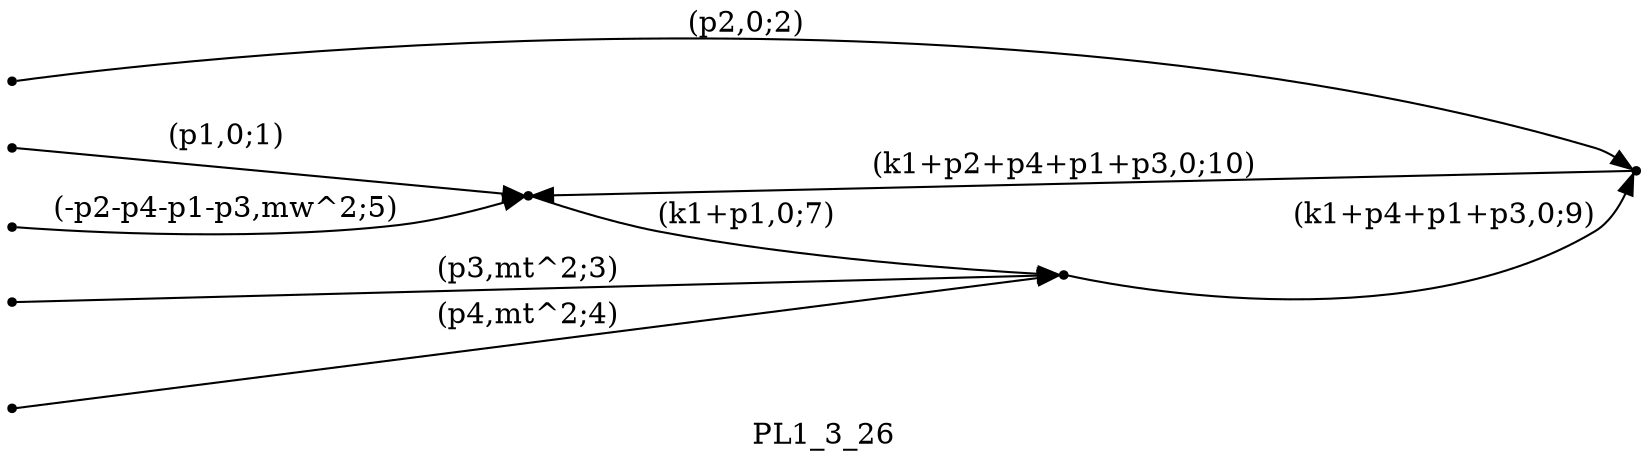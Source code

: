 digraph PL1_3_26 {
  label="PL1_3_26";
  rankdir="LR";
  subgraph edges {
    -1 -> 3 [label="(p1,0;1)"];
    -2 -> 2 [label="(p2,0;2)"];
    -3 -> 1 [label="(p3,mt^2;3)"];
    -4 -> 1 [label="(p4,mt^2;4)"];
    -5 -> 3 [label="(-p2-p4-p1-p3,mw^2;5)"];
    3 -> 1 [label="(k1+p1,0;7)"];
    1 -> 2 [label="(k1+p4+p1+p3,0;9)"];
    2 -> 3 [label="(k1+p2+p4+p1+p3,0;10)"];
  }
  subgraph incoming { rank="source"; -1; -2; -3; -4; -5; }
-5 [shape=point];
-4 [shape=point];
-3 [shape=point];
-2 [shape=point];
-1 [shape=point];
1 [shape=point];
2 [shape=point];
3 [shape=point];
}

